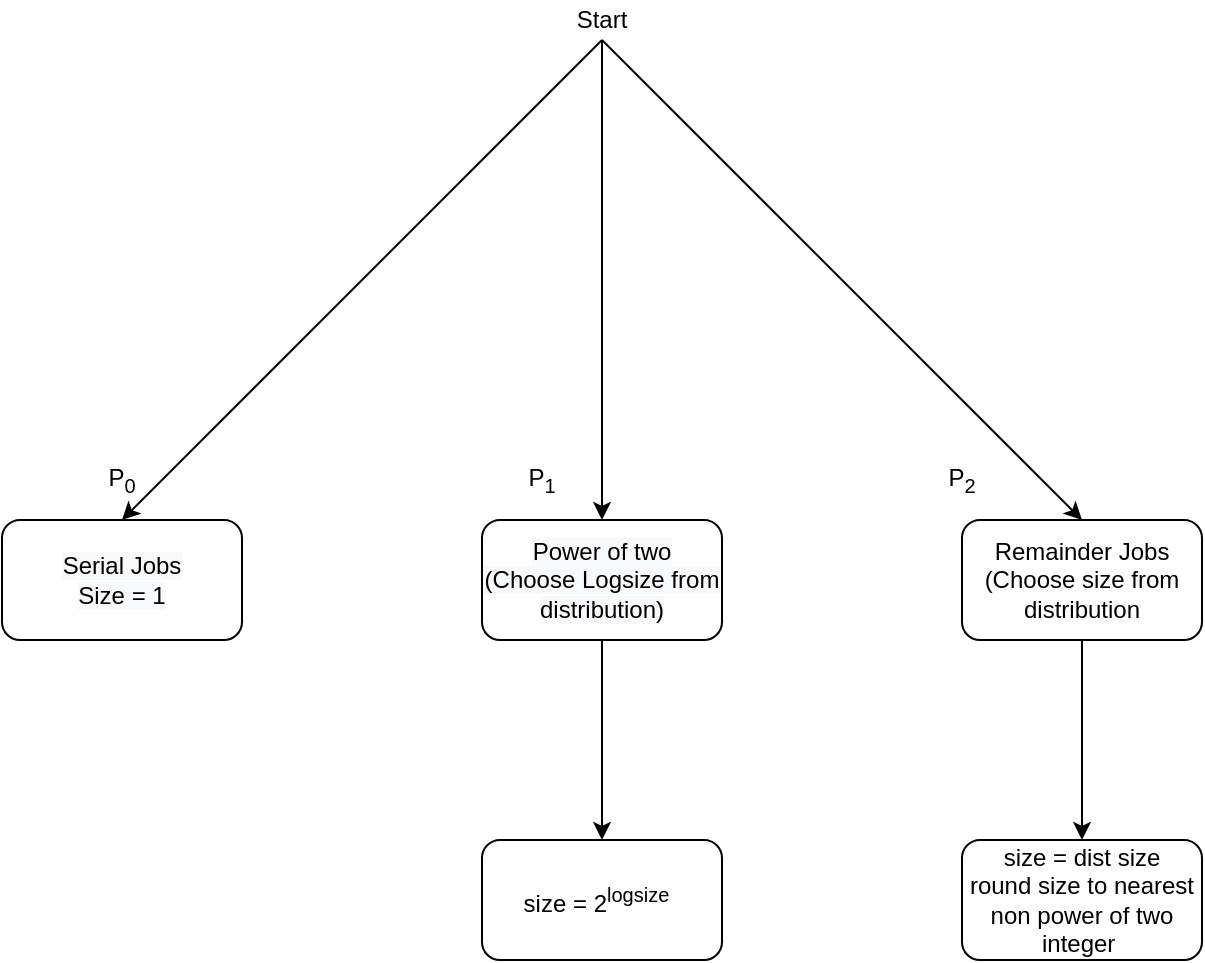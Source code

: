 <mxfile version="13.1.6" type="device"><diagram id="oooZb-bzT81dBWZAk2Oc" name="Page-1"><mxGraphModel dx="1632" dy="1938" grid="1" gridSize="10" guides="1" tooltips="1" connect="1" arrows="1" fold="1" page="1" pageScale="1" pageWidth="850" pageHeight="1100" math="0" shadow="0"><root><mxCell id="0"/><mxCell id="1" parent="0"/><mxCell id="xfLoMezZq9GDLBiXsd-r-4" value="" style="endArrow=none;html=1;exitX=0.5;exitY=0;exitDx=0;exitDy=0;startArrow=classic;startFill=1;entryX=0.5;entryY=1;entryDx=0;entryDy=0;" parent="1" source="S3qhPlmig51vBHoCgJmE-2" edge="1" target="S3qhPlmig51vBHoCgJmE-1"><mxGeometry width="50" height="50" relative="1" as="geometry"><mxPoint x="450" y="210" as="sourcePoint"/><mxPoint x="450" y="-30" as="targetPoint"/></mxGeometry></mxCell><mxCell id="xfLoMezZq9GDLBiXsd-r-5" value="" style="endArrow=none;html=1;exitX=0.5;exitY=0;exitDx=0;exitDy=0;startArrow=classic;startFill=1;" parent="1" edge="1"><mxGeometry width="50" height="50" relative="1" as="geometry"><mxPoint x="200" y="200" as="sourcePoint"/><mxPoint x="440" y="-40" as="targetPoint"/></mxGeometry></mxCell><mxCell id="xfLoMezZq9GDLBiXsd-r-6" value="" style="endArrow=none;html=1;exitX=0.5;exitY=0;exitDx=0;exitDy=0;startArrow=classic;startFill=1;" parent="1" edge="1"><mxGeometry width="50" height="50" relative="1" as="geometry"><mxPoint x="680" y="200" as="sourcePoint"/><mxPoint x="440" y="-40" as="targetPoint"/></mxGeometry></mxCell><mxCell id="xfLoMezZq9GDLBiXsd-r-7" value="P&lt;sub&gt;2&lt;/sub&gt;" style="text;html=1;strokeColor=none;fillColor=none;align=center;verticalAlign=middle;whiteSpace=wrap;rounded=0;" parent="1" vertex="1"><mxGeometry x="600" y="170" width="40" height="20" as="geometry"/></mxCell><mxCell id="xfLoMezZq9GDLBiXsd-r-8" value="P&lt;sub&gt;1&lt;/sub&gt;" style="text;html=1;strokeColor=none;fillColor=none;align=center;verticalAlign=middle;whiteSpace=wrap;rounded=0;" parent="1" vertex="1"><mxGeometry x="390" y="170" width="40" height="20" as="geometry"/></mxCell><mxCell id="xfLoMezZq9GDLBiXsd-r-9" value="P&lt;sub&gt;0&lt;/sub&gt;" style="text;html=1;strokeColor=none;fillColor=none;align=center;verticalAlign=middle;whiteSpace=wrap;rounded=0;" parent="1" vertex="1"><mxGeometry x="180" y="170" width="40" height="20" as="geometry"/></mxCell><mxCell id="xfLoMezZq9GDLBiXsd-r-13" style="edgeStyle=orthogonalEdgeStyle;rounded=0;orthogonalLoop=1;jettySize=auto;html=1;exitX=0.5;exitY=1;exitDx=0;exitDy=0;" parent="1" source="xfLoMezZq9GDLBiXsd-r-7" target="xfLoMezZq9GDLBiXsd-r-7" edge="1"><mxGeometry relative="1" as="geometry"/></mxCell><mxCell id="xfLoMezZq9GDLBiXsd-r-17" value="" style="endArrow=none;html=1;startArrow=classic;startFill=1;" parent="1" edge="1"><mxGeometry width="50" height="50" relative="1" as="geometry"><mxPoint x="680" y="360" as="sourcePoint"/><mxPoint x="680" y="260" as="targetPoint"/></mxGeometry></mxCell><mxCell id="S3qhPlmig51vBHoCgJmE-1" value="Start" style="text;html=1;strokeColor=none;fillColor=none;align=center;verticalAlign=middle;whiteSpace=wrap;rounded=0;" vertex="1" parent="1"><mxGeometry x="420" y="-60" width="40" height="20" as="geometry"/></mxCell><mxCell id="S3qhPlmig51vBHoCgJmE-2" value="&#10;&#10;&lt;!--StartFragment--&gt;&lt;span style=&quot;color: rgb(0, 0, 0); font-family: Helvetica; font-size: 12px; font-style: normal; font-variant-ligatures: normal; font-variant-caps: normal; font-weight: 400; letter-spacing: normal; orphans: 2; text-align: center; text-indent: 0px; text-transform: none; widows: 2; word-spacing: 0px; -webkit-text-stroke-width: 0px; background-color: rgb(248, 249, 250); text-decoration-style: initial; text-decoration-color: initial; float: none; display: inline !important;&quot;&gt;Power of two&lt;/span&gt;&lt;br style=&quot;color: rgb(0, 0, 0); font-family: Helvetica; font-size: 12px; font-style: normal; font-variant-ligatures: normal; font-variant-caps: normal; font-weight: 400; letter-spacing: normal; orphans: 2; text-align: center; text-indent: 0px; text-transform: none; widows: 2; word-spacing: 0px; -webkit-text-stroke-width: 0px; background-color: rgb(248, 249, 250); text-decoration-style: initial; text-decoration-color: initial;&quot;&gt;&lt;span style=&quot;color: rgb(0, 0, 0); font-family: Helvetica; font-size: 12px; font-style: normal; font-variant-ligatures: normal; font-variant-caps: normal; font-weight: 400; letter-spacing: normal; orphans: 2; text-align: center; text-indent: 0px; text-transform: none; widows: 2; word-spacing: 0px; -webkit-text-stroke-width: 0px; background-color: rgb(248, 249, 250); text-decoration-style: initial; text-decoration-color: initial; float: none; display: inline !important;&quot;&gt;(Choose Logsize from distribution)&lt;/span&gt;&lt;!--EndFragment--&gt;&#10;&#10;" style="rounded=1;whiteSpace=wrap;html=1;" vertex="1" parent="1"><mxGeometry x="380" y="200" width="120" height="60" as="geometry"/></mxCell><mxCell id="S3qhPlmig51vBHoCgJmE-6" value="&#10;&#10;&lt;!--StartFragment--&gt;&lt;span style=&quot;color: rgb(0, 0, 0); font-family: Helvetica; font-size: 12px; font-style: normal; font-variant-ligatures: normal; font-variant-caps: normal; font-weight: 400; letter-spacing: normal; orphans: 2; text-align: center; text-indent: 0px; text-transform: none; widows: 2; word-spacing: 0px; -webkit-text-stroke-width: 0px; background-color: rgb(248, 249, 250); text-decoration-style: initial; text-decoration-color: initial; float: none; display: inline !important;&quot;&gt;Serial Jobs&lt;/span&gt;&lt;br style=&quot;color: rgb(0, 0, 0); font-family: Helvetica; font-size: 12px; font-style: normal; font-variant-ligatures: normal; font-variant-caps: normal; font-weight: 400; letter-spacing: normal; orphans: 2; text-align: center; text-indent: 0px; text-transform: none; widows: 2; word-spacing: 0px; -webkit-text-stroke-width: 0px; background-color: rgb(248, 249, 250); text-decoration-style: initial; text-decoration-color: initial;&quot;&gt;&lt;span style=&quot;color: rgb(0, 0, 0); font-family: Helvetica; font-size: 12px; font-style: normal; font-variant-ligatures: normal; font-variant-caps: normal; font-weight: 400; letter-spacing: normal; orphans: 2; text-align: center; text-indent: 0px; text-transform: none; widows: 2; word-spacing: 0px; -webkit-text-stroke-width: 0px; background-color: rgb(248, 249, 250); text-decoration-style: initial; text-decoration-color: initial; float: none; display: inline !important;&quot;&gt;Size = 1&lt;/span&gt;&lt;!--EndFragment--&gt;&#10;&#10;" style="rounded=1;whiteSpace=wrap;html=1;" vertex="1" parent="1"><mxGeometry x="140" y="200" width="120" height="60" as="geometry"/></mxCell><mxCell id="S3qhPlmig51vBHoCgJmE-7" value="Remainder Jobs&lt;br&gt;(Choose size from distribution" style="rounded=1;whiteSpace=wrap;html=1;" vertex="1" parent="1"><mxGeometry x="620" y="200" width="120" height="60" as="geometry"/></mxCell><mxCell id="S3qhPlmig51vBHoCgJmE-8" value="" style="endArrow=classic;html=1;exitX=0.5;exitY=1;exitDx=0;exitDy=0;" edge="1" parent="1" source="S3qhPlmig51vBHoCgJmE-2"><mxGeometry width="50" height="50" relative="1" as="geometry"><mxPoint x="400" y="380" as="sourcePoint"/><mxPoint x="440" y="360" as="targetPoint"/></mxGeometry></mxCell><mxCell id="S3qhPlmig51vBHoCgJmE-9" value="size = &lt;font style=&quot;font-size: 12px&quot;&gt;2&lt;sup&gt;logsize &lt;/sup&gt;&lt;/font&gt;&lt;span style=&quot;font-size: 10px&quot;&gt;&amp;nbsp;&lt;/span&gt;" style="rounded=1;whiteSpace=wrap;html=1;" vertex="1" parent="1"><mxGeometry x="380" y="360" width="120" height="60" as="geometry"/></mxCell><mxCell id="S3qhPlmig51vBHoCgJmE-12" value="size = dist size&lt;br&gt;round size to nearest non power of two integer&amp;nbsp;" style="rounded=1;whiteSpace=wrap;html=1;" vertex="1" parent="1"><mxGeometry x="620" y="360" width="120" height="60" as="geometry"/></mxCell></root></mxGraphModel></diagram></mxfile>